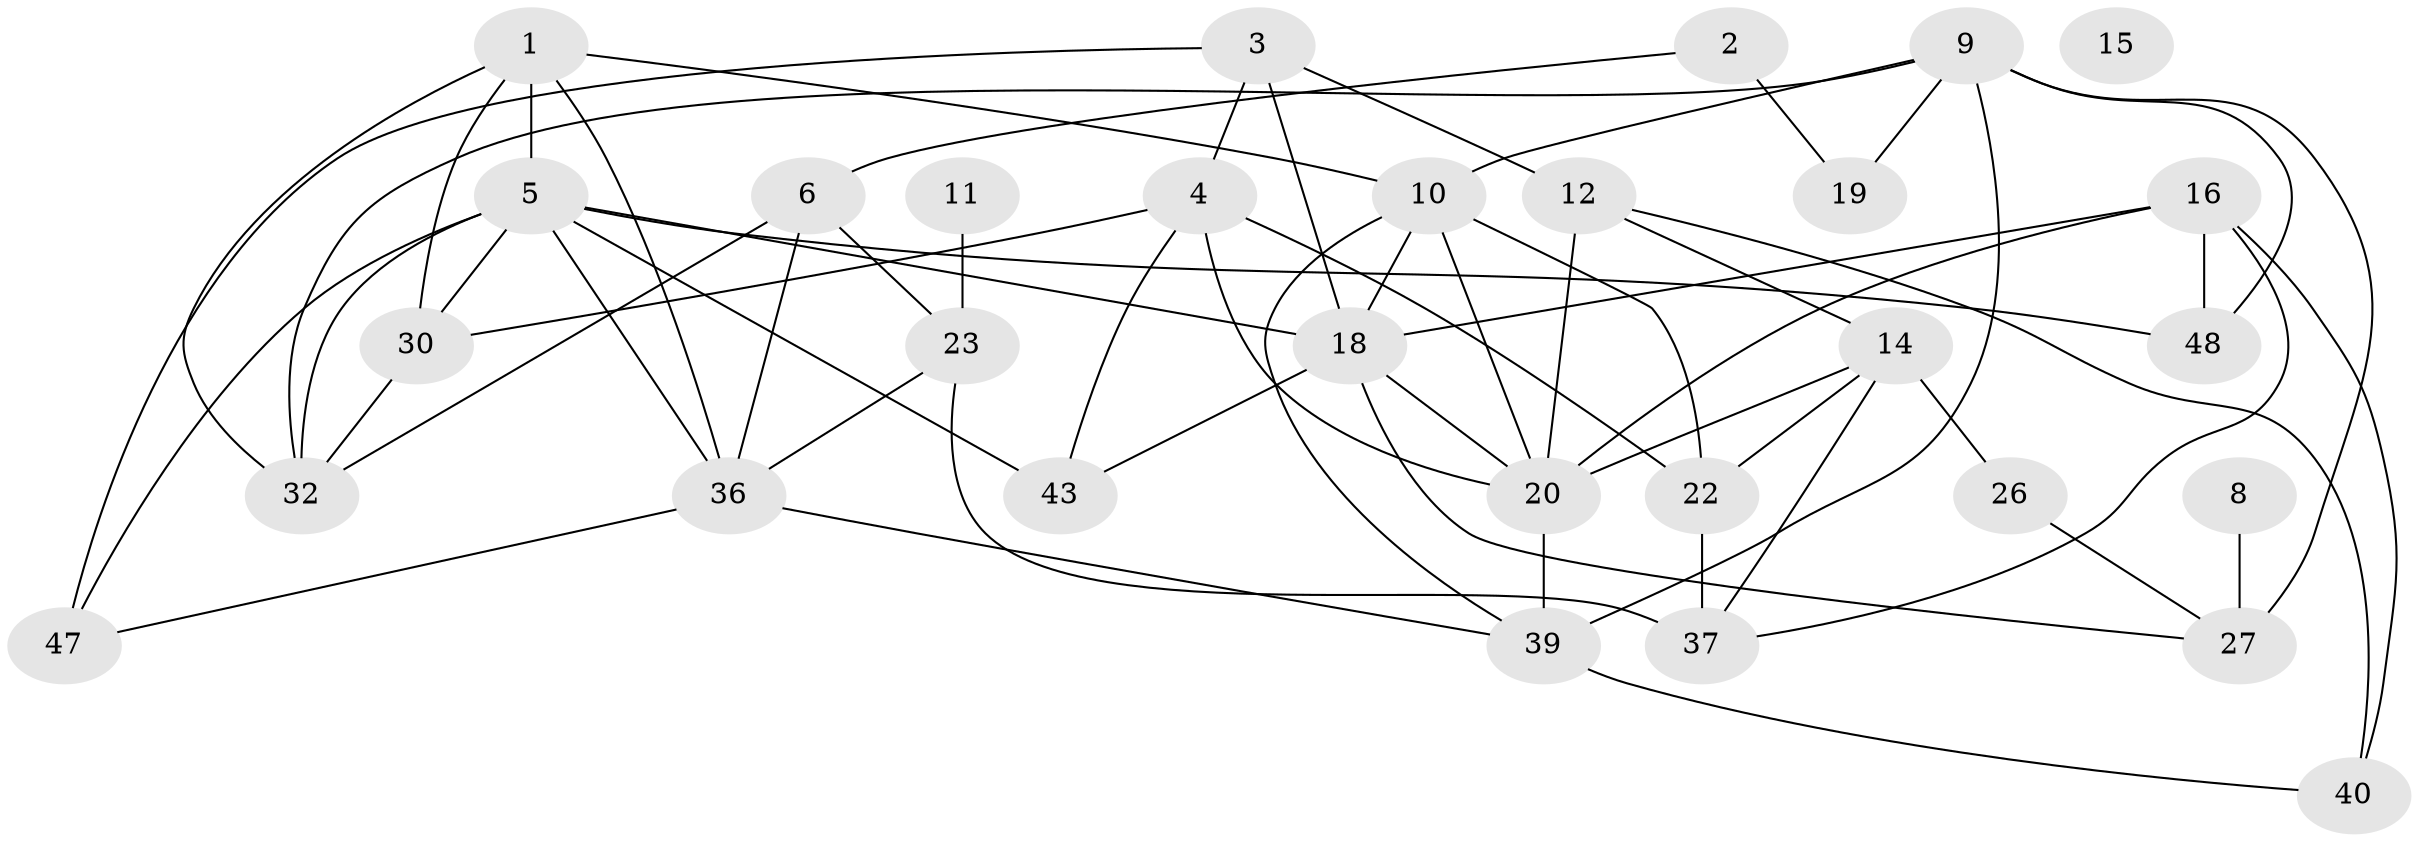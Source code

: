 // Generated by graph-tools (version 1.1) at 2025/23/03/03/25 07:23:25]
// undirected, 30 vertices, 61 edges
graph export_dot {
graph [start="1"]
  node [color=gray90,style=filled];
  1 [super="+7"];
  2 [super="+33"];
  3 [super="+25"];
  4 [super="+44"];
  5 [super="+51"];
  6;
  8 [super="+17"];
  9 [super="+28"];
  10 [super="+35"];
  11 [super="+29"];
  12 [super="+13"];
  14 [super="+24"];
  15;
  16 [super="+21"];
  18 [super="+38"];
  19 [super="+49"];
  20 [super="+31"];
  22;
  23;
  26 [super="+46"];
  27 [super="+34"];
  30;
  32 [super="+50"];
  36 [super="+41"];
  37 [super="+45"];
  39 [super="+42"];
  40;
  43;
  47;
  48;
  1 -- 5;
  1 -- 36;
  1 -- 32;
  1 -- 30;
  1 -- 10;
  2 -- 19;
  2 -- 6;
  3 -- 12;
  3 -- 47;
  3 -- 4;
  3 -- 18;
  4 -- 20;
  4 -- 30;
  4 -- 43;
  4 -- 22;
  5 -- 30;
  5 -- 32;
  5 -- 47;
  5 -- 48;
  5 -- 43;
  5 -- 36;
  5 -- 18;
  6 -- 23;
  6 -- 36;
  6 -- 32;
  8 -- 27 [weight=2];
  9 -- 10;
  9 -- 19;
  9 -- 32;
  9 -- 39;
  9 -- 48;
  9 -- 27;
  10 -- 22;
  10 -- 20;
  10 -- 39;
  10 -- 18;
  11 -- 23;
  12 -- 40;
  12 -- 20 [weight=2];
  12 -- 14;
  14 -- 37;
  14 -- 20;
  14 -- 26;
  14 -- 22;
  16 -- 20;
  16 -- 37;
  16 -- 48;
  16 -- 18;
  16 -- 40;
  18 -- 20;
  18 -- 43;
  18 -- 27;
  20 -- 39;
  22 -- 37 [weight=2];
  23 -- 36;
  23 -- 37;
  26 -- 27;
  30 -- 32;
  36 -- 39;
  36 -- 47;
  39 -- 40;
}
